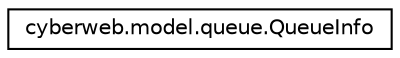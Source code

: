 digraph G
{
  edge [fontname="Helvetica",fontsize="10",labelfontname="Helvetica",labelfontsize="10"];
  node [fontname="Helvetica",fontsize="10",shape=record];
  rankdir="LR";
  Node1 [label="cyberweb.model.queue.QueueInfo",height=0.2,width=0.4,color="black", fillcolor="white", style="filled",URL="$classcyberweb_1_1model_1_1queue_1_1_queue_info.html",tooltip="Queue Info table."];
}
